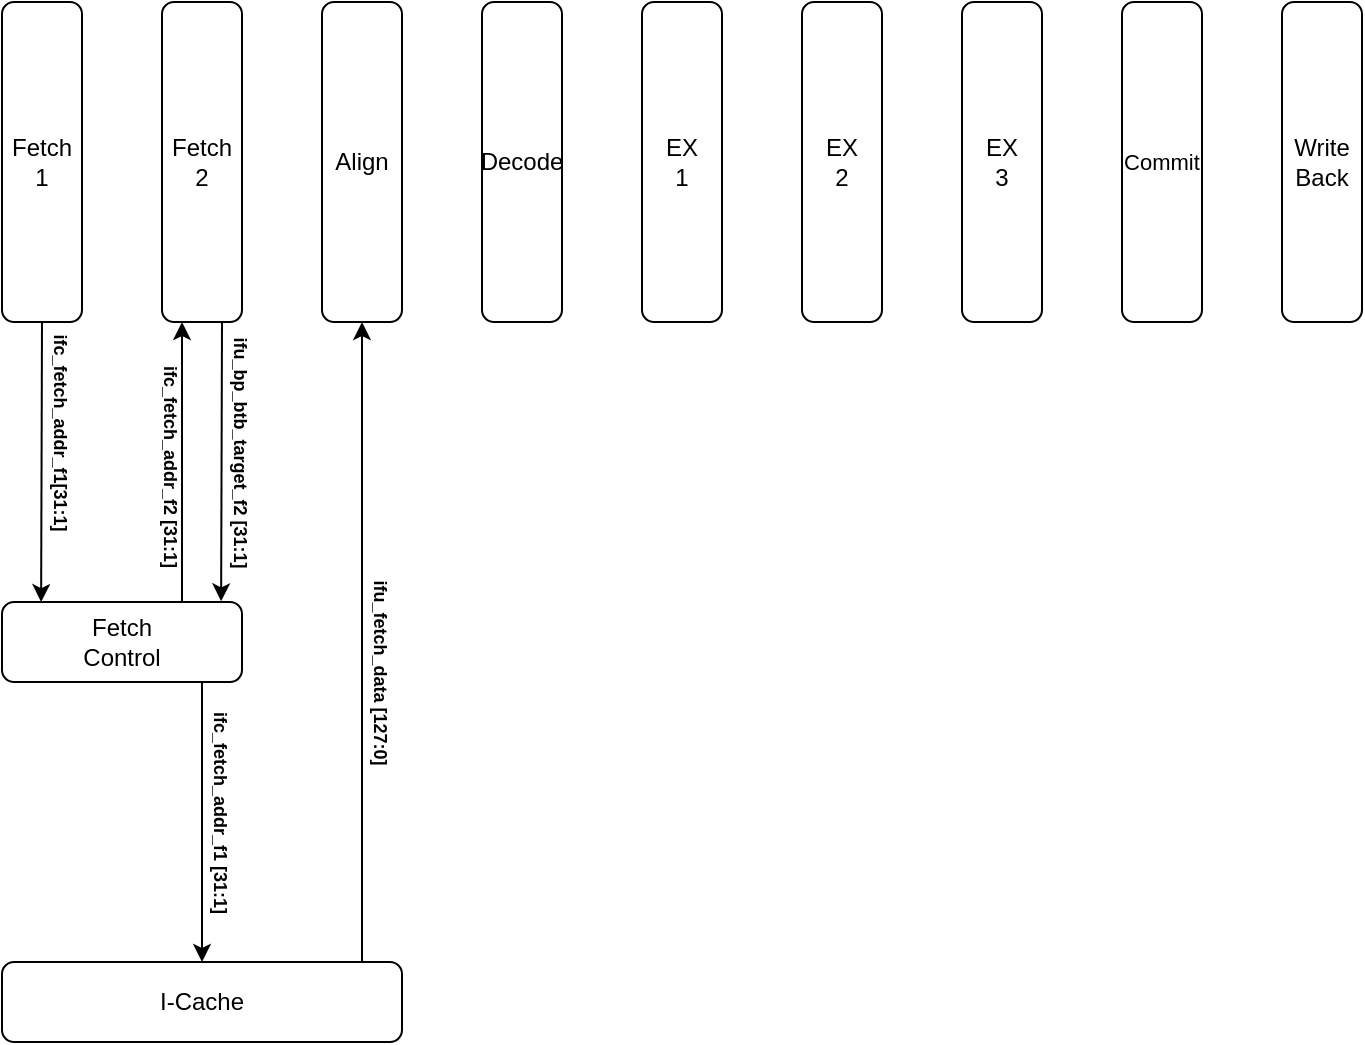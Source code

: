 <mxfile version="21.2.8" type="device">
  <diagram name="Page-1" id="LC4A4CDqA60hoJebNvqy">
    <mxGraphModel dx="1060" dy="808" grid="1" gridSize="10" guides="1" tooltips="1" connect="1" arrows="1" fold="1" page="1" pageScale="1" pageWidth="1169" pageHeight="827" math="0" shadow="0">
      <root>
        <mxCell id="0" />
        <mxCell id="1" parent="0" />
        <mxCell id="-dDgC3yINUk6SvD5i3Wv-1" value="&lt;font style=&quot;font-size: 12px;&quot;&gt;Fetch&lt;br&gt;1&lt;br&gt;&lt;/font&gt;" style="rounded=1;whiteSpace=wrap;html=1;" vertex="1" parent="1">
          <mxGeometry x="80" y="240" width="40" height="160" as="geometry" />
        </mxCell>
        <mxCell id="-dDgC3yINUk6SvD5i3Wv-2" value="Fetch&lt;br&gt;2" style="rounded=1;whiteSpace=wrap;html=1;" vertex="1" parent="1">
          <mxGeometry x="160" y="240" width="40" height="160" as="geometry" />
        </mxCell>
        <mxCell id="-dDgC3yINUk6SvD5i3Wv-3" value="Align" style="rounded=1;whiteSpace=wrap;html=1;" vertex="1" parent="1">
          <mxGeometry x="240" y="240" width="40" height="160" as="geometry" />
        </mxCell>
        <mxCell id="-dDgC3yINUk6SvD5i3Wv-4" value="Decode" style="rounded=1;whiteSpace=wrap;html=1;" vertex="1" parent="1">
          <mxGeometry x="320" y="240" width="40" height="160" as="geometry" />
        </mxCell>
        <mxCell id="-dDgC3yINUk6SvD5i3Wv-5" value="EX&lt;br&gt;1" style="rounded=1;whiteSpace=wrap;html=1;" vertex="1" parent="1">
          <mxGeometry x="400" y="240" width="40" height="160" as="geometry" />
        </mxCell>
        <mxCell id="-dDgC3yINUk6SvD5i3Wv-6" value="EX&lt;br&gt;2" style="rounded=1;whiteSpace=wrap;html=1;" vertex="1" parent="1">
          <mxGeometry x="480" y="240" width="40" height="160" as="geometry" />
        </mxCell>
        <mxCell id="-dDgC3yINUk6SvD5i3Wv-7" value="EX&lt;br&gt;3" style="rounded=1;whiteSpace=wrap;html=1;" vertex="1" parent="1">
          <mxGeometry x="560" y="240" width="40" height="160" as="geometry" />
        </mxCell>
        <mxCell id="-dDgC3yINUk6SvD5i3Wv-8" value="&lt;font style=&quot;font-size: 11px;&quot;&gt;Commit&lt;/font&gt;" style="rounded=1;whiteSpace=wrap;html=1;" vertex="1" parent="1">
          <mxGeometry x="640" y="240" width="40" height="160" as="geometry" />
        </mxCell>
        <mxCell id="-dDgC3yINUk6SvD5i3Wv-9" value="Write&lt;br&gt;Back" style="rounded=1;whiteSpace=wrap;html=1;" vertex="1" parent="1">
          <mxGeometry x="720" y="240" width="40" height="160" as="geometry" />
        </mxCell>
        <mxCell id="-dDgC3yINUk6SvD5i3Wv-13" value="" style="endArrow=classic;html=1;rounded=0;entryX=0.163;entryY=0.001;entryDx=0;entryDy=0;entryPerimeter=0;" edge="1" parent="1" target="-dDgC3yINUk6SvD5i3Wv-31">
          <mxGeometry width="50" height="50" relative="1" as="geometry">
            <mxPoint x="100" y="400" as="sourcePoint" />
            <mxPoint x="100" y="520" as="targetPoint" />
          </mxGeometry>
        </mxCell>
        <mxCell id="-dDgC3yINUk6SvD5i3Wv-14" value="&lt;font style=&quot;font-size: 9px;&quot;&gt;&lt;b&gt;ifc_fetch_addr_f1[31:1]&lt;/b&gt;&lt;/font&gt;" style="text;html=1;align=center;verticalAlign=middle;resizable=0;points=[];autosize=1;strokeColor=none;fillColor=none;rotation=90;" vertex="1" parent="1">
          <mxGeometry x="50" y="440" width="120" height="30" as="geometry" />
        </mxCell>
        <mxCell id="-dDgC3yINUk6SvD5i3Wv-15" value="" style="endArrow=none;html=1;rounded=0;exitX=0.25;exitY=1;exitDx=0;exitDy=0;entryX=0.75;entryY=0;entryDx=0;entryDy=0;endFill=0;startArrow=classic;startFill=1;" edge="1" parent="1" source="-dDgC3yINUk6SvD5i3Wv-2" target="-dDgC3yINUk6SvD5i3Wv-31">
          <mxGeometry width="50" height="50" relative="1" as="geometry">
            <mxPoint x="160" y="405" as="sourcePoint" />
            <mxPoint x="160" y="525" as="targetPoint" />
          </mxGeometry>
        </mxCell>
        <mxCell id="-dDgC3yINUk6SvD5i3Wv-16" value="&lt;font style=&quot;font-size: 9px;&quot;&gt;&lt;b&gt;ifc_fetch_addr_f2 [31:1]&lt;/b&gt;&lt;/font&gt;" style="text;html=1;align=center;verticalAlign=middle;resizable=0;points=[];autosize=1;strokeColor=none;fillColor=none;rotation=90;" vertex="1" parent="1">
          <mxGeometry x="105" y="457" width="120" height="30" as="geometry" />
        </mxCell>
        <mxCell id="-dDgC3yINUk6SvD5i3Wv-20" value="" style="endArrow=classic;html=1;rounded=0;exitX=0.75;exitY=1;exitDx=0;exitDy=0;entryX=0.913;entryY=-0.008;entryDx=0;entryDy=0;entryPerimeter=0;" edge="1" parent="1" source="-dDgC3yINUk6SvD5i3Wv-2" target="-dDgC3yINUk6SvD5i3Wv-31">
          <mxGeometry width="50" height="50" relative="1" as="geometry">
            <mxPoint x="180" y="400" as="sourcePoint" />
            <mxPoint x="180" y="540" as="targetPoint" />
          </mxGeometry>
        </mxCell>
        <mxCell id="-dDgC3yINUk6SvD5i3Wv-21" value="&lt;font style=&quot;font-size: 9px;&quot;&gt;&lt;b&gt;ifu_bp_btb_target_f2 [31:1]&lt;/b&gt;&lt;/font&gt;" style="text;html=1;align=center;verticalAlign=middle;resizable=0;points=[];autosize=1;strokeColor=none;fillColor=none;rotation=90;" vertex="1" parent="1">
          <mxGeometry x="130" y="450" width="140" height="30" as="geometry" />
        </mxCell>
        <mxCell id="-dDgC3yINUk6SvD5i3Wv-27" value="&lt;font style=&quot;font-size: 12px;&quot;&gt;I-Cache&lt;br&gt;&lt;/font&gt;" style="rounded=1;whiteSpace=wrap;html=1;" vertex="1" parent="1">
          <mxGeometry x="80" y="720" width="200" height="40" as="geometry" />
        </mxCell>
        <mxCell id="-dDgC3yINUk6SvD5i3Wv-28" value="" style="endArrow=classic;html=1;rounded=0;exitX=0.5;exitY=1;exitDx=0;exitDy=0;" edge="1" parent="1">
          <mxGeometry width="50" height="50" relative="1" as="geometry">
            <mxPoint x="180" y="580" as="sourcePoint" />
            <mxPoint x="180" y="720" as="targetPoint" />
          </mxGeometry>
        </mxCell>
        <mxCell id="-dDgC3yINUk6SvD5i3Wv-29" value="&lt;font style=&quot;font-size: 9px;&quot;&gt;&lt;b&gt;ifc_fetch_addr_f1 [31:1]&lt;/b&gt;&lt;/font&gt;" style="text;html=1;align=center;verticalAlign=middle;resizable=0;points=[];autosize=1;strokeColor=none;fillColor=none;rotation=90;" vertex="1" parent="1">
          <mxGeometry x="130" y="630" width="120" height="30" as="geometry" />
        </mxCell>
        <mxCell id="-dDgC3yINUk6SvD5i3Wv-31" value="&lt;font style=&quot;font-size: 12px;&quot;&gt;Fetch&lt;br&gt;Control&lt;br&gt;&lt;/font&gt;" style="rounded=1;whiteSpace=wrap;html=1;" vertex="1" parent="1">
          <mxGeometry x="80" y="540" width="120" height="40" as="geometry" />
        </mxCell>
        <mxCell id="-dDgC3yINUk6SvD5i3Wv-32" value="" style="endArrow=classic;html=1;rounded=0;entryX=0.5;entryY=1;entryDx=0;entryDy=0;" edge="1" parent="1" target="-dDgC3yINUk6SvD5i3Wv-3">
          <mxGeometry width="50" height="50" relative="1" as="geometry">
            <mxPoint x="260" y="720" as="sourcePoint" />
            <mxPoint x="310" y="670" as="targetPoint" />
          </mxGeometry>
        </mxCell>
        <mxCell id="-dDgC3yINUk6SvD5i3Wv-33" value="&lt;font style=&quot;font-size: 9px;&quot;&gt;&lt;b&gt;ifu_fetch_data [127:0]&lt;/b&gt;&lt;/font&gt;" style="text;html=1;align=center;verticalAlign=middle;resizable=0;points=[];autosize=1;strokeColor=none;fillColor=none;rotation=90;" vertex="1" parent="1">
          <mxGeometry x="210" y="560" width="120" height="30" as="geometry" />
        </mxCell>
      </root>
    </mxGraphModel>
  </diagram>
</mxfile>
